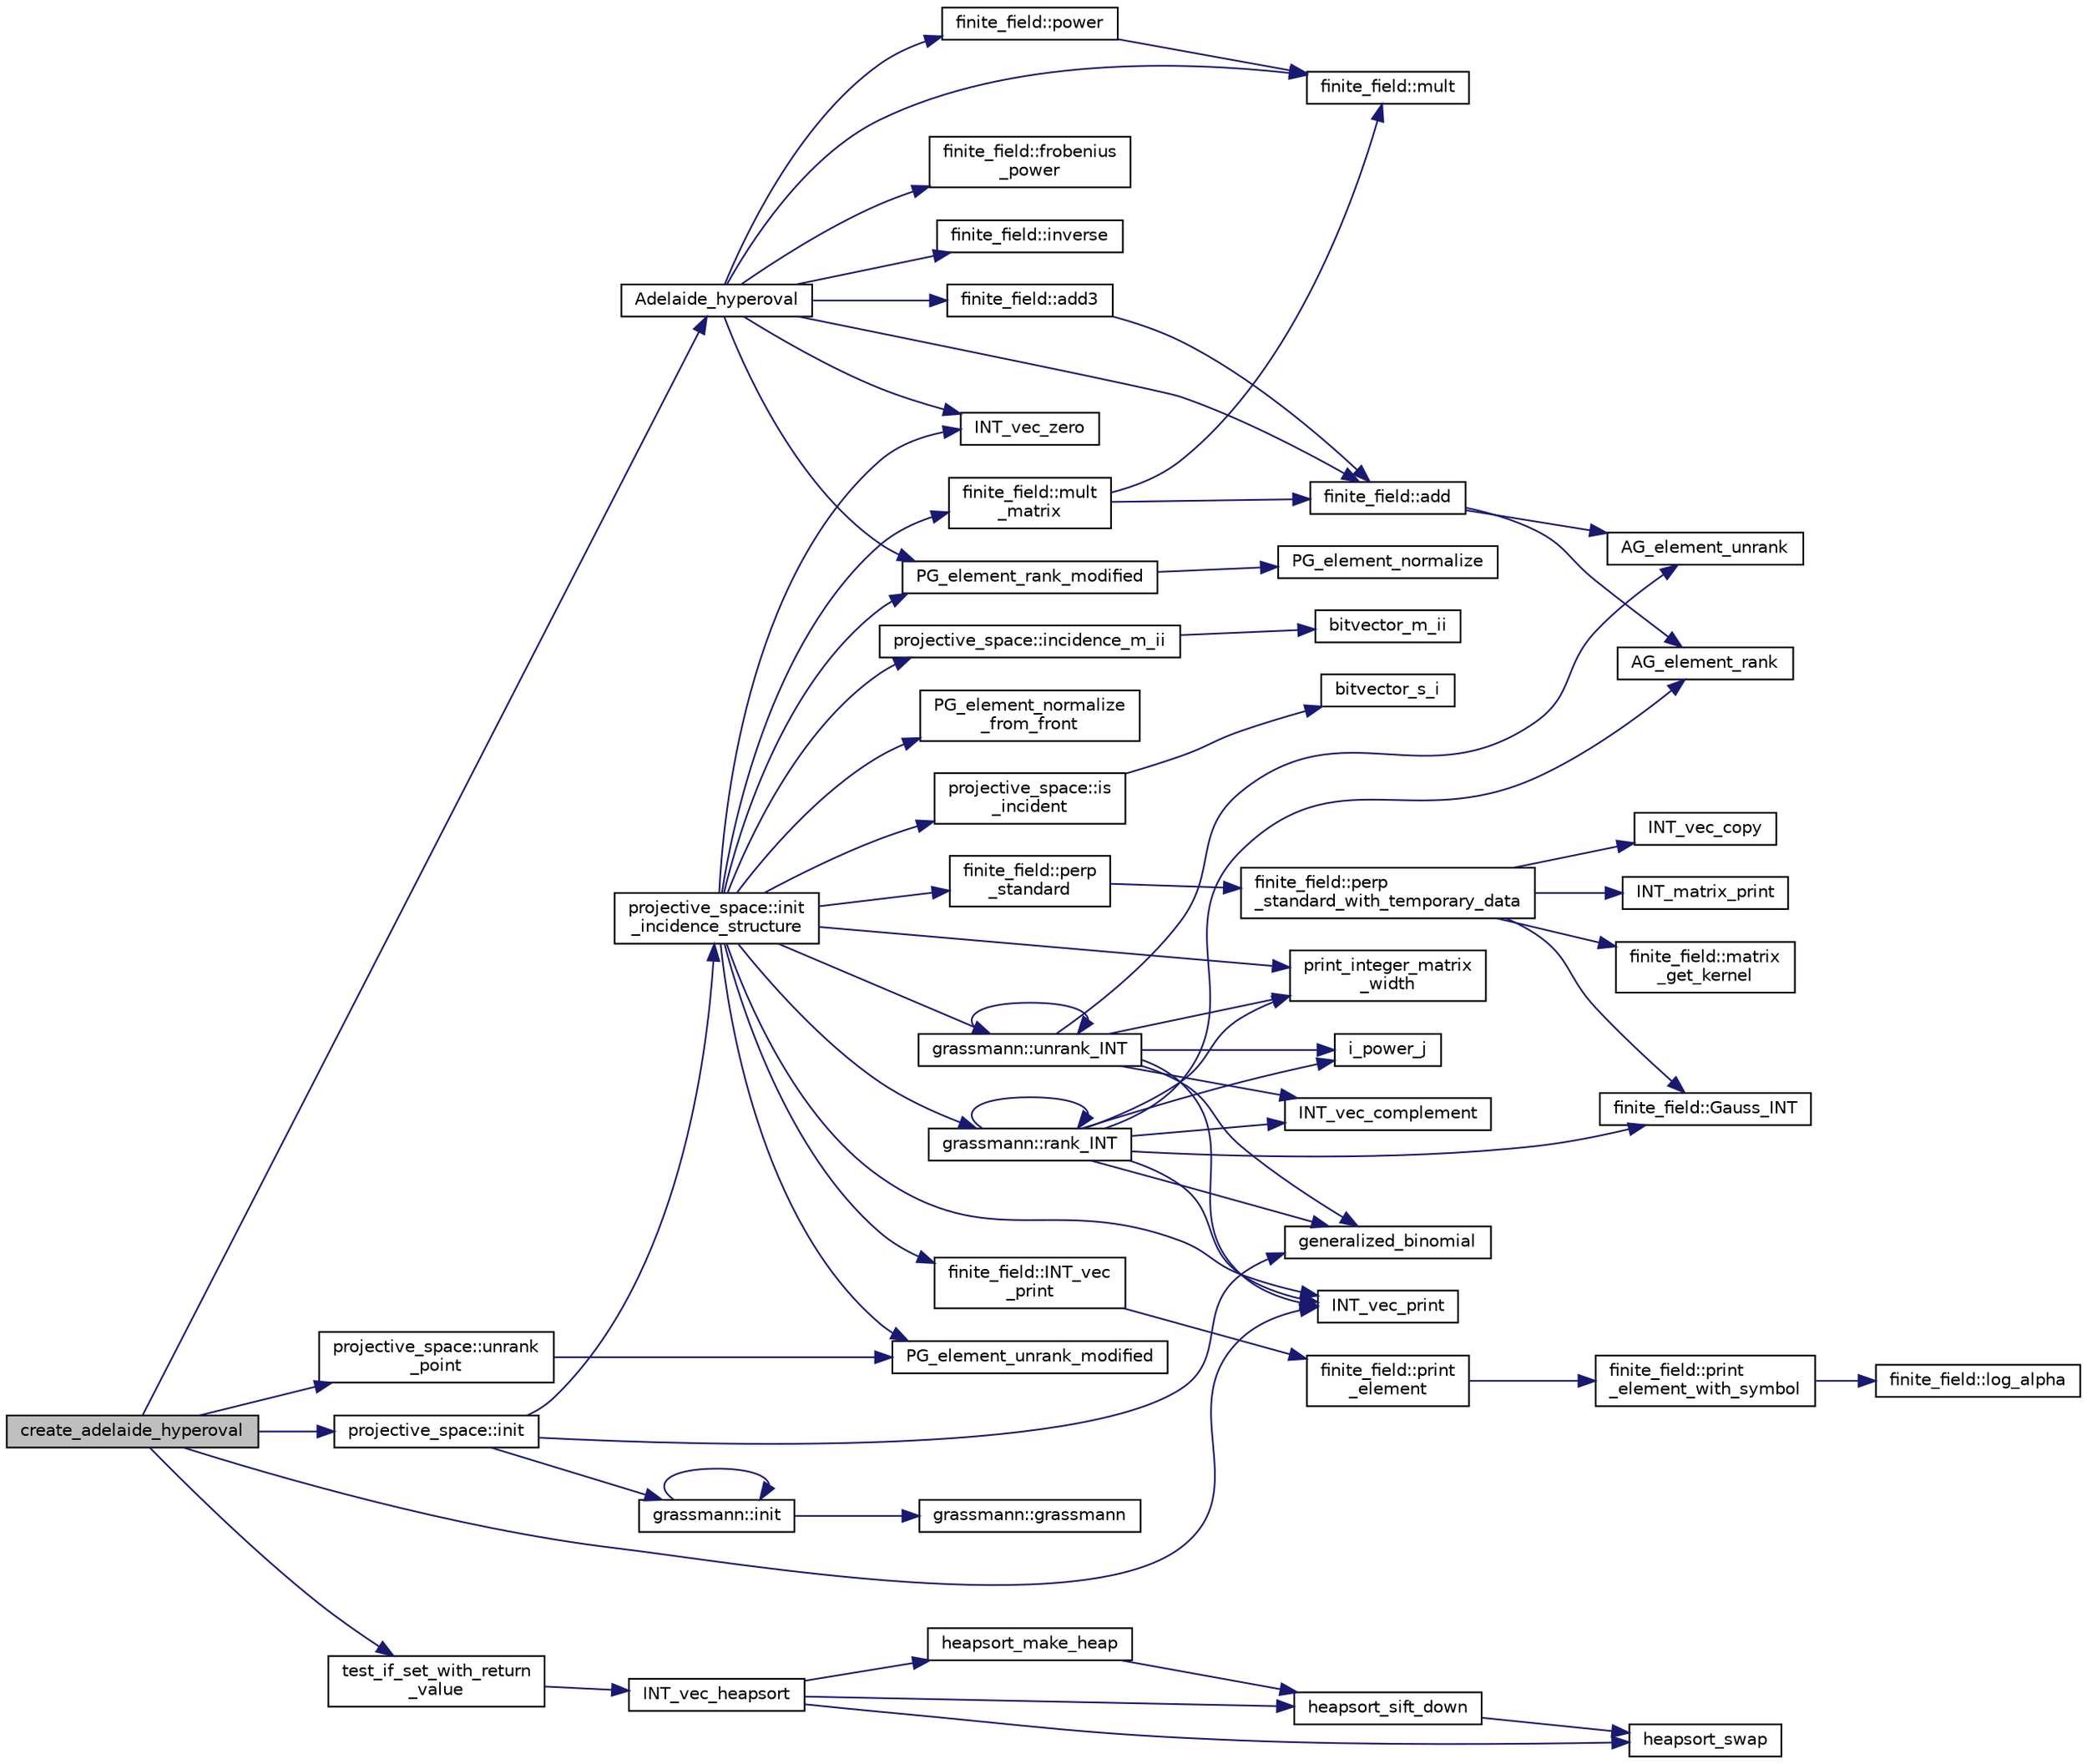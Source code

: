digraph "create_adelaide_hyperoval"
{
  edge [fontname="Helvetica",fontsize="10",labelfontname="Helvetica",labelfontsize="10"];
  node [fontname="Helvetica",fontsize="10",shape=record];
  rankdir="LR";
  Node2576 [label="create_adelaide_hyperoval",height=0.2,width=0.4,color="black", fillcolor="grey75", style="filled", fontcolor="black"];
  Node2576 -> Node2577 [color="midnightblue",fontsize="10",style="solid",fontname="Helvetica"];
  Node2577 [label="Adelaide_hyperoval",height=0.2,width=0.4,color="black", fillcolor="white", style="filled",URL="$d7/d94/data_8_c.html#acca8a45187a8ab1f6adc350194f17b87"];
  Node2577 -> Node2578 [color="midnightblue",fontsize="10",style="solid",fontname="Helvetica"];
  Node2578 [label="finite_field::power",height=0.2,width=0.4,color="black", fillcolor="white", style="filled",URL="$df/d5a/classfinite__field.html#a0437871b8f775f0b2d589188d9ad7e61"];
  Node2578 -> Node2579 [color="midnightblue",fontsize="10",style="solid",fontname="Helvetica"];
  Node2579 [label="finite_field::mult",height=0.2,width=0.4,color="black", fillcolor="white", style="filled",URL="$df/d5a/classfinite__field.html#a24fb5917aa6d4d656fd855b7f44a13b0"];
  Node2577 -> Node2580 [color="midnightblue",fontsize="10",style="solid",fontname="Helvetica"];
  Node2580 [label="finite_field::frobenius\l_power",height=0.2,width=0.4,color="black", fillcolor="white", style="filled",URL="$df/d5a/classfinite__field.html#aec23e43aaefc0ed601cdfa3139496a92"];
  Node2577 -> Node2581 [color="midnightblue",fontsize="10",style="solid",fontname="Helvetica"];
  Node2581 [label="finite_field::add",height=0.2,width=0.4,color="black", fillcolor="white", style="filled",URL="$df/d5a/classfinite__field.html#a8f12328a27500f3c7be0c849ebbc9d14"];
  Node2581 -> Node2582 [color="midnightblue",fontsize="10",style="solid",fontname="Helvetica"];
  Node2582 [label="AG_element_unrank",height=0.2,width=0.4,color="black", fillcolor="white", style="filled",URL="$d4/d67/geometry_8h.html#a4a33b86c87b2879b97cfa1327abe2885"];
  Node2581 -> Node2583 [color="midnightblue",fontsize="10",style="solid",fontname="Helvetica"];
  Node2583 [label="AG_element_rank",height=0.2,width=0.4,color="black", fillcolor="white", style="filled",URL="$d4/d67/geometry_8h.html#ab2ac908d07dd8038fd996e26bdc75c17"];
  Node2577 -> Node2584 [color="midnightblue",fontsize="10",style="solid",fontname="Helvetica"];
  Node2584 [label="finite_field::inverse",height=0.2,width=0.4,color="black", fillcolor="white", style="filled",URL="$df/d5a/classfinite__field.html#a69f2a12c01e70b7ce2d115c5221c9cdd"];
  Node2577 -> Node2585 [color="midnightblue",fontsize="10",style="solid",fontname="Helvetica"];
  Node2585 [label="INT_vec_zero",height=0.2,width=0.4,color="black", fillcolor="white", style="filled",URL="$df/dbf/sajeeb_8_c.html#aa8c9c7977203577026080f546fe4980f"];
  Node2577 -> Node2579 [color="midnightblue",fontsize="10",style="solid",fontname="Helvetica"];
  Node2577 -> Node2586 [color="midnightblue",fontsize="10",style="solid",fontname="Helvetica"];
  Node2586 [label="finite_field::add3",height=0.2,width=0.4,color="black", fillcolor="white", style="filled",URL="$df/d5a/classfinite__field.html#aa3c53790ee7232f154fa43ebc46fb1f7"];
  Node2586 -> Node2581 [color="midnightblue",fontsize="10",style="solid",fontname="Helvetica"];
  Node2577 -> Node2587 [color="midnightblue",fontsize="10",style="solid",fontname="Helvetica"];
  Node2587 [label="PG_element_rank_modified",height=0.2,width=0.4,color="black", fillcolor="white", style="filled",URL="$d4/d67/geometry_8h.html#a9cd1a8bf5b88a038e33862f6c2c3dd36"];
  Node2587 -> Node2588 [color="midnightblue",fontsize="10",style="solid",fontname="Helvetica"];
  Node2588 [label="PG_element_normalize",height=0.2,width=0.4,color="black", fillcolor="white", style="filled",URL="$df/de4/projective_8_c.html#a5a4c3c1158bad6bab0d786c616bd0996"];
  Node2576 -> Node2589 [color="midnightblue",fontsize="10",style="solid",fontname="Helvetica"];
  Node2589 [label="projective_space::init",height=0.2,width=0.4,color="black", fillcolor="white", style="filled",URL="$d2/d17/classprojective__space.html#a8a1efa40df92744519365f82e4740dab"];
  Node2589 -> Node2590 [color="midnightblue",fontsize="10",style="solid",fontname="Helvetica"];
  Node2590 [label="grassmann::init",height=0.2,width=0.4,color="black", fillcolor="white", style="filled",URL="$df/d02/classgrassmann.html#a2e8cf7b9f203254493d7c2607c17d498"];
  Node2590 -> Node2591 [color="midnightblue",fontsize="10",style="solid",fontname="Helvetica"];
  Node2591 [label="grassmann::grassmann",height=0.2,width=0.4,color="black", fillcolor="white", style="filled",URL="$df/d02/classgrassmann.html#a252a85d3b74eb4fbd5771f4152a5f272"];
  Node2590 -> Node2590 [color="midnightblue",fontsize="10",style="solid",fontname="Helvetica"];
  Node2589 -> Node2592 [color="midnightblue",fontsize="10",style="solid",fontname="Helvetica"];
  Node2592 [label="generalized_binomial",height=0.2,width=0.4,color="black", fillcolor="white", style="filled",URL="$d2/d7c/combinatorics_8_c.html#a24762dc22e45175d18ec1ec1d2556ae8"];
  Node2589 -> Node2593 [color="midnightblue",fontsize="10",style="solid",fontname="Helvetica"];
  Node2593 [label="projective_space::init\l_incidence_structure",height=0.2,width=0.4,color="black", fillcolor="white", style="filled",URL="$d2/d17/classprojective__space.html#a1e59490325e045cc52674a3706780aed"];
  Node2593 -> Node2585 [color="midnightblue",fontsize="10",style="solid",fontname="Helvetica"];
  Node2593 -> Node2594 [color="midnightblue",fontsize="10",style="solid",fontname="Helvetica"];
  Node2594 [label="PG_element_unrank_modified",height=0.2,width=0.4,color="black", fillcolor="white", style="filled",URL="$d4/d67/geometry_8h.html#a83ae9b605d496f6a90345303f6efae64"];
  Node2593 -> Node2595 [color="midnightblue",fontsize="10",style="solid",fontname="Helvetica"];
  Node2595 [label="INT_vec_print",height=0.2,width=0.4,color="black", fillcolor="white", style="filled",URL="$df/dbf/sajeeb_8_c.html#a79a5901af0b47dd0d694109543c027fe"];
  Node2593 -> Node2596 [color="midnightblue",fontsize="10",style="solid",fontname="Helvetica"];
  Node2596 [label="finite_field::INT_vec\l_print",height=0.2,width=0.4,color="black", fillcolor="white", style="filled",URL="$df/d5a/classfinite__field.html#a9c33a61dedc197e37b014b6f8dc07f06"];
  Node2596 -> Node2597 [color="midnightblue",fontsize="10",style="solid",fontname="Helvetica"];
  Node2597 [label="finite_field::print\l_element",height=0.2,width=0.4,color="black", fillcolor="white", style="filled",URL="$df/d5a/classfinite__field.html#ab7d1f59c043d7696b8b47c92d0fedad5"];
  Node2597 -> Node2598 [color="midnightblue",fontsize="10",style="solid",fontname="Helvetica"];
  Node2598 [label="finite_field::print\l_element_with_symbol",height=0.2,width=0.4,color="black", fillcolor="white", style="filled",URL="$df/d5a/classfinite__field.html#aa0180c961aa4a0a8934cb4dc82e38a4d"];
  Node2598 -> Node2599 [color="midnightblue",fontsize="10",style="solid",fontname="Helvetica"];
  Node2599 [label="finite_field::log_alpha",height=0.2,width=0.4,color="black", fillcolor="white", style="filled",URL="$df/d5a/classfinite__field.html#a446a83ae0d281ddf44215626f0097305"];
  Node2593 -> Node2600 [color="midnightblue",fontsize="10",style="solid",fontname="Helvetica"];
  Node2600 [label="PG_element_normalize\l_from_front",height=0.2,width=0.4,color="black", fillcolor="white", style="filled",URL="$d4/d67/geometry_8h.html#af675caf5f9975573455c8d93cb56bf95"];
  Node2593 -> Node2601 [color="midnightblue",fontsize="10",style="solid",fontname="Helvetica"];
  Node2601 [label="grassmann::unrank_INT",height=0.2,width=0.4,color="black", fillcolor="white", style="filled",URL="$df/d02/classgrassmann.html#a32079405b95a6da2ba1420567d762d64"];
  Node2601 -> Node2592 [color="midnightblue",fontsize="10",style="solid",fontname="Helvetica"];
  Node2601 -> Node2602 [color="midnightblue",fontsize="10",style="solid",fontname="Helvetica"];
  Node2602 [label="i_power_j",height=0.2,width=0.4,color="black", fillcolor="white", style="filled",URL="$de/dc5/algebra__and__number__theory_8h.html#a39b321523e8957d701618bb5cac542b5"];
  Node2601 -> Node2582 [color="midnightblue",fontsize="10",style="solid",fontname="Helvetica"];
  Node2601 -> Node2595 [color="midnightblue",fontsize="10",style="solid",fontname="Helvetica"];
  Node2601 -> Node2601 [color="midnightblue",fontsize="10",style="solid",fontname="Helvetica"];
  Node2601 -> Node2603 [color="midnightblue",fontsize="10",style="solid",fontname="Helvetica"];
  Node2603 [label="INT_vec_complement",height=0.2,width=0.4,color="black", fillcolor="white", style="filled",URL="$d5/db4/io__and__os_8h.html#a2a0a724647575fcd3090c763985eb81a"];
  Node2601 -> Node2604 [color="midnightblue",fontsize="10",style="solid",fontname="Helvetica"];
  Node2604 [label="print_integer_matrix\l_width",height=0.2,width=0.4,color="black", fillcolor="white", style="filled",URL="$d5/db4/io__and__os_8h.html#aa78f3e73fc2179251bd15adbcc31573f"];
  Node2593 -> Node2604 [color="midnightblue",fontsize="10",style="solid",fontname="Helvetica"];
  Node2593 -> Node2605 [color="midnightblue",fontsize="10",style="solid",fontname="Helvetica"];
  Node2605 [label="grassmann::rank_INT",height=0.2,width=0.4,color="black", fillcolor="white", style="filled",URL="$df/d02/classgrassmann.html#a1fa95ce7ecebd48b04c7a0dc75491184"];
  Node2605 -> Node2604 [color="midnightblue",fontsize="10",style="solid",fontname="Helvetica"];
  Node2605 -> Node2606 [color="midnightblue",fontsize="10",style="solid",fontname="Helvetica"];
  Node2606 [label="finite_field::Gauss_INT",height=0.2,width=0.4,color="black", fillcolor="white", style="filled",URL="$df/d5a/classfinite__field.html#adb676d2e80341b53751326e3a58beb11"];
  Node2605 -> Node2595 [color="midnightblue",fontsize="10",style="solid",fontname="Helvetica"];
  Node2605 -> Node2603 [color="midnightblue",fontsize="10",style="solid",fontname="Helvetica"];
  Node2605 -> Node2602 [color="midnightblue",fontsize="10",style="solid",fontname="Helvetica"];
  Node2605 -> Node2592 [color="midnightblue",fontsize="10",style="solid",fontname="Helvetica"];
  Node2605 -> Node2605 [color="midnightblue",fontsize="10",style="solid",fontname="Helvetica"];
  Node2605 -> Node2583 [color="midnightblue",fontsize="10",style="solid",fontname="Helvetica"];
  Node2593 -> Node2607 [color="midnightblue",fontsize="10",style="solid",fontname="Helvetica"];
  Node2607 [label="finite_field::mult\l_matrix",height=0.2,width=0.4,color="black", fillcolor="white", style="filled",URL="$df/d5a/classfinite__field.html#a48517f15dfd7b21c37e0975855f1ada2"];
  Node2607 -> Node2581 [color="midnightblue",fontsize="10",style="solid",fontname="Helvetica"];
  Node2607 -> Node2579 [color="midnightblue",fontsize="10",style="solid",fontname="Helvetica"];
  Node2593 -> Node2587 [color="midnightblue",fontsize="10",style="solid",fontname="Helvetica"];
  Node2593 -> Node2608 [color="midnightblue",fontsize="10",style="solid",fontname="Helvetica"];
  Node2608 [label="projective_space::incidence_m_ii",height=0.2,width=0.4,color="black", fillcolor="white", style="filled",URL="$d2/d17/classprojective__space.html#adafef534cb822f51289101e7d465ede2"];
  Node2608 -> Node2609 [color="midnightblue",fontsize="10",style="solid",fontname="Helvetica"];
  Node2609 [label="bitvector_m_ii",height=0.2,width=0.4,color="black", fillcolor="white", style="filled",URL="$df/dbf/sajeeb_8_c.html#a31da55e2b26316d582cd322dc670b67b"];
  Node2593 -> Node2610 [color="midnightblue",fontsize="10",style="solid",fontname="Helvetica"];
  Node2610 [label="finite_field::perp\l_standard",height=0.2,width=0.4,color="black", fillcolor="white", style="filled",URL="$df/d5a/classfinite__field.html#a2f5bc92908aea624a8d9179d2a9ba057"];
  Node2610 -> Node2611 [color="midnightblue",fontsize="10",style="solid",fontname="Helvetica"];
  Node2611 [label="finite_field::perp\l_standard_with_temporary_data",height=0.2,width=0.4,color="black", fillcolor="white", style="filled",URL="$df/d5a/classfinite__field.html#aae3cca9b5f19ae969a9c5349d14f41c0"];
  Node2611 -> Node2612 [color="midnightblue",fontsize="10",style="solid",fontname="Helvetica"];
  Node2612 [label="INT_vec_copy",height=0.2,width=0.4,color="black", fillcolor="white", style="filled",URL="$df/dbf/sajeeb_8_c.html#ac2d875e27e009af6ec04d17254d11075"];
  Node2611 -> Node2613 [color="midnightblue",fontsize="10",style="solid",fontname="Helvetica"];
  Node2613 [label="INT_matrix_print",height=0.2,width=0.4,color="black", fillcolor="white", style="filled",URL="$d5/db4/io__and__os_8h.html#afd4180a24bef3a2b584668a4eaf607ff"];
  Node2611 -> Node2606 [color="midnightblue",fontsize="10",style="solid",fontname="Helvetica"];
  Node2611 -> Node2614 [color="midnightblue",fontsize="10",style="solid",fontname="Helvetica"];
  Node2614 [label="finite_field::matrix\l_get_kernel",height=0.2,width=0.4,color="black", fillcolor="white", style="filled",URL="$df/d5a/classfinite__field.html#ac45780a927cee936df13d04d30d2d248"];
  Node2593 -> Node2615 [color="midnightblue",fontsize="10",style="solid",fontname="Helvetica"];
  Node2615 [label="projective_space::is\l_incident",height=0.2,width=0.4,color="black", fillcolor="white", style="filled",URL="$d2/d17/classprojective__space.html#a225780a9f3d266bc425b3be0cf5bc0ff"];
  Node2615 -> Node2616 [color="midnightblue",fontsize="10",style="solid",fontname="Helvetica"];
  Node2616 [label="bitvector_s_i",height=0.2,width=0.4,color="black", fillcolor="white", style="filled",URL="$df/dbf/sajeeb_8_c.html#ac0135a3681a44df3fe7af1545676fbe2"];
  Node2576 -> Node2617 [color="midnightblue",fontsize="10",style="solid",fontname="Helvetica"];
  Node2617 [label="projective_space::unrank\l_point",height=0.2,width=0.4,color="black", fillcolor="white", style="filled",URL="$d2/d17/classprojective__space.html#a3cb7917af4c5f1590b660d4bf907e0fa"];
  Node2617 -> Node2594 [color="midnightblue",fontsize="10",style="solid",fontname="Helvetica"];
  Node2576 -> Node2595 [color="midnightblue",fontsize="10",style="solid",fontname="Helvetica"];
  Node2576 -> Node2618 [color="midnightblue",fontsize="10",style="solid",fontname="Helvetica"];
  Node2618 [label="test_if_set_with_return\l_value",height=0.2,width=0.4,color="black", fillcolor="white", style="filled",URL="$d5/de2/foundations_2data__structures_2data__structures_8h.html#ac8840ecabde4103e50ef1a7a8245d913"];
  Node2618 -> Node2619 [color="midnightblue",fontsize="10",style="solid",fontname="Helvetica"];
  Node2619 [label="INT_vec_heapsort",height=0.2,width=0.4,color="black", fillcolor="white", style="filled",URL="$d4/dd7/sorting_8_c.html#a3590ad9987f801fbfc94634300182f39"];
  Node2619 -> Node2620 [color="midnightblue",fontsize="10",style="solid",fontname="Helvetica"];
  Node2620 [label="heapsort_make_heap",height=0.2,width=0.4,color="black", fillcolor="white", style="filled",URL="$d4/dd7/sorting_8_c.html#a42f24453d7d77eeb1338ebd1a13cfdbb"];
  Node2620 -> Node2621 [color="midnightblue",fontsize="10",style="solid",fontname="Helvetica"];
  Node2621 [label="heapsort_sift_down",height=0.2,width=0.4,color="black", fillcolor="white", style="filled",URL="$d4/dd7/sorting_8_c.html#a65cbb1a6a3f01f511673705437ddc18b"];
  Node2621 -> Node2622 [color="midnightblue",fontsize="10",style="solid",fontname="Helvetica"];
  Node2622 [label="heapsort_swap",height=0.2,width=0.4,color="black", fillcolor="white", style="filled",URL="$d4/dd7/sorting_8_c.html#a8f048362e6065297b19b6975bcbbfcc6"];
  Node2619 -> Node2622 [color="midnightblue",fontsize="10",style="solid",fontname="Helvetica"];
  Node2619 -> Node2621 [color="midnightblue",fontsize="10",style="solid",fontname="Helvetica"];
}
